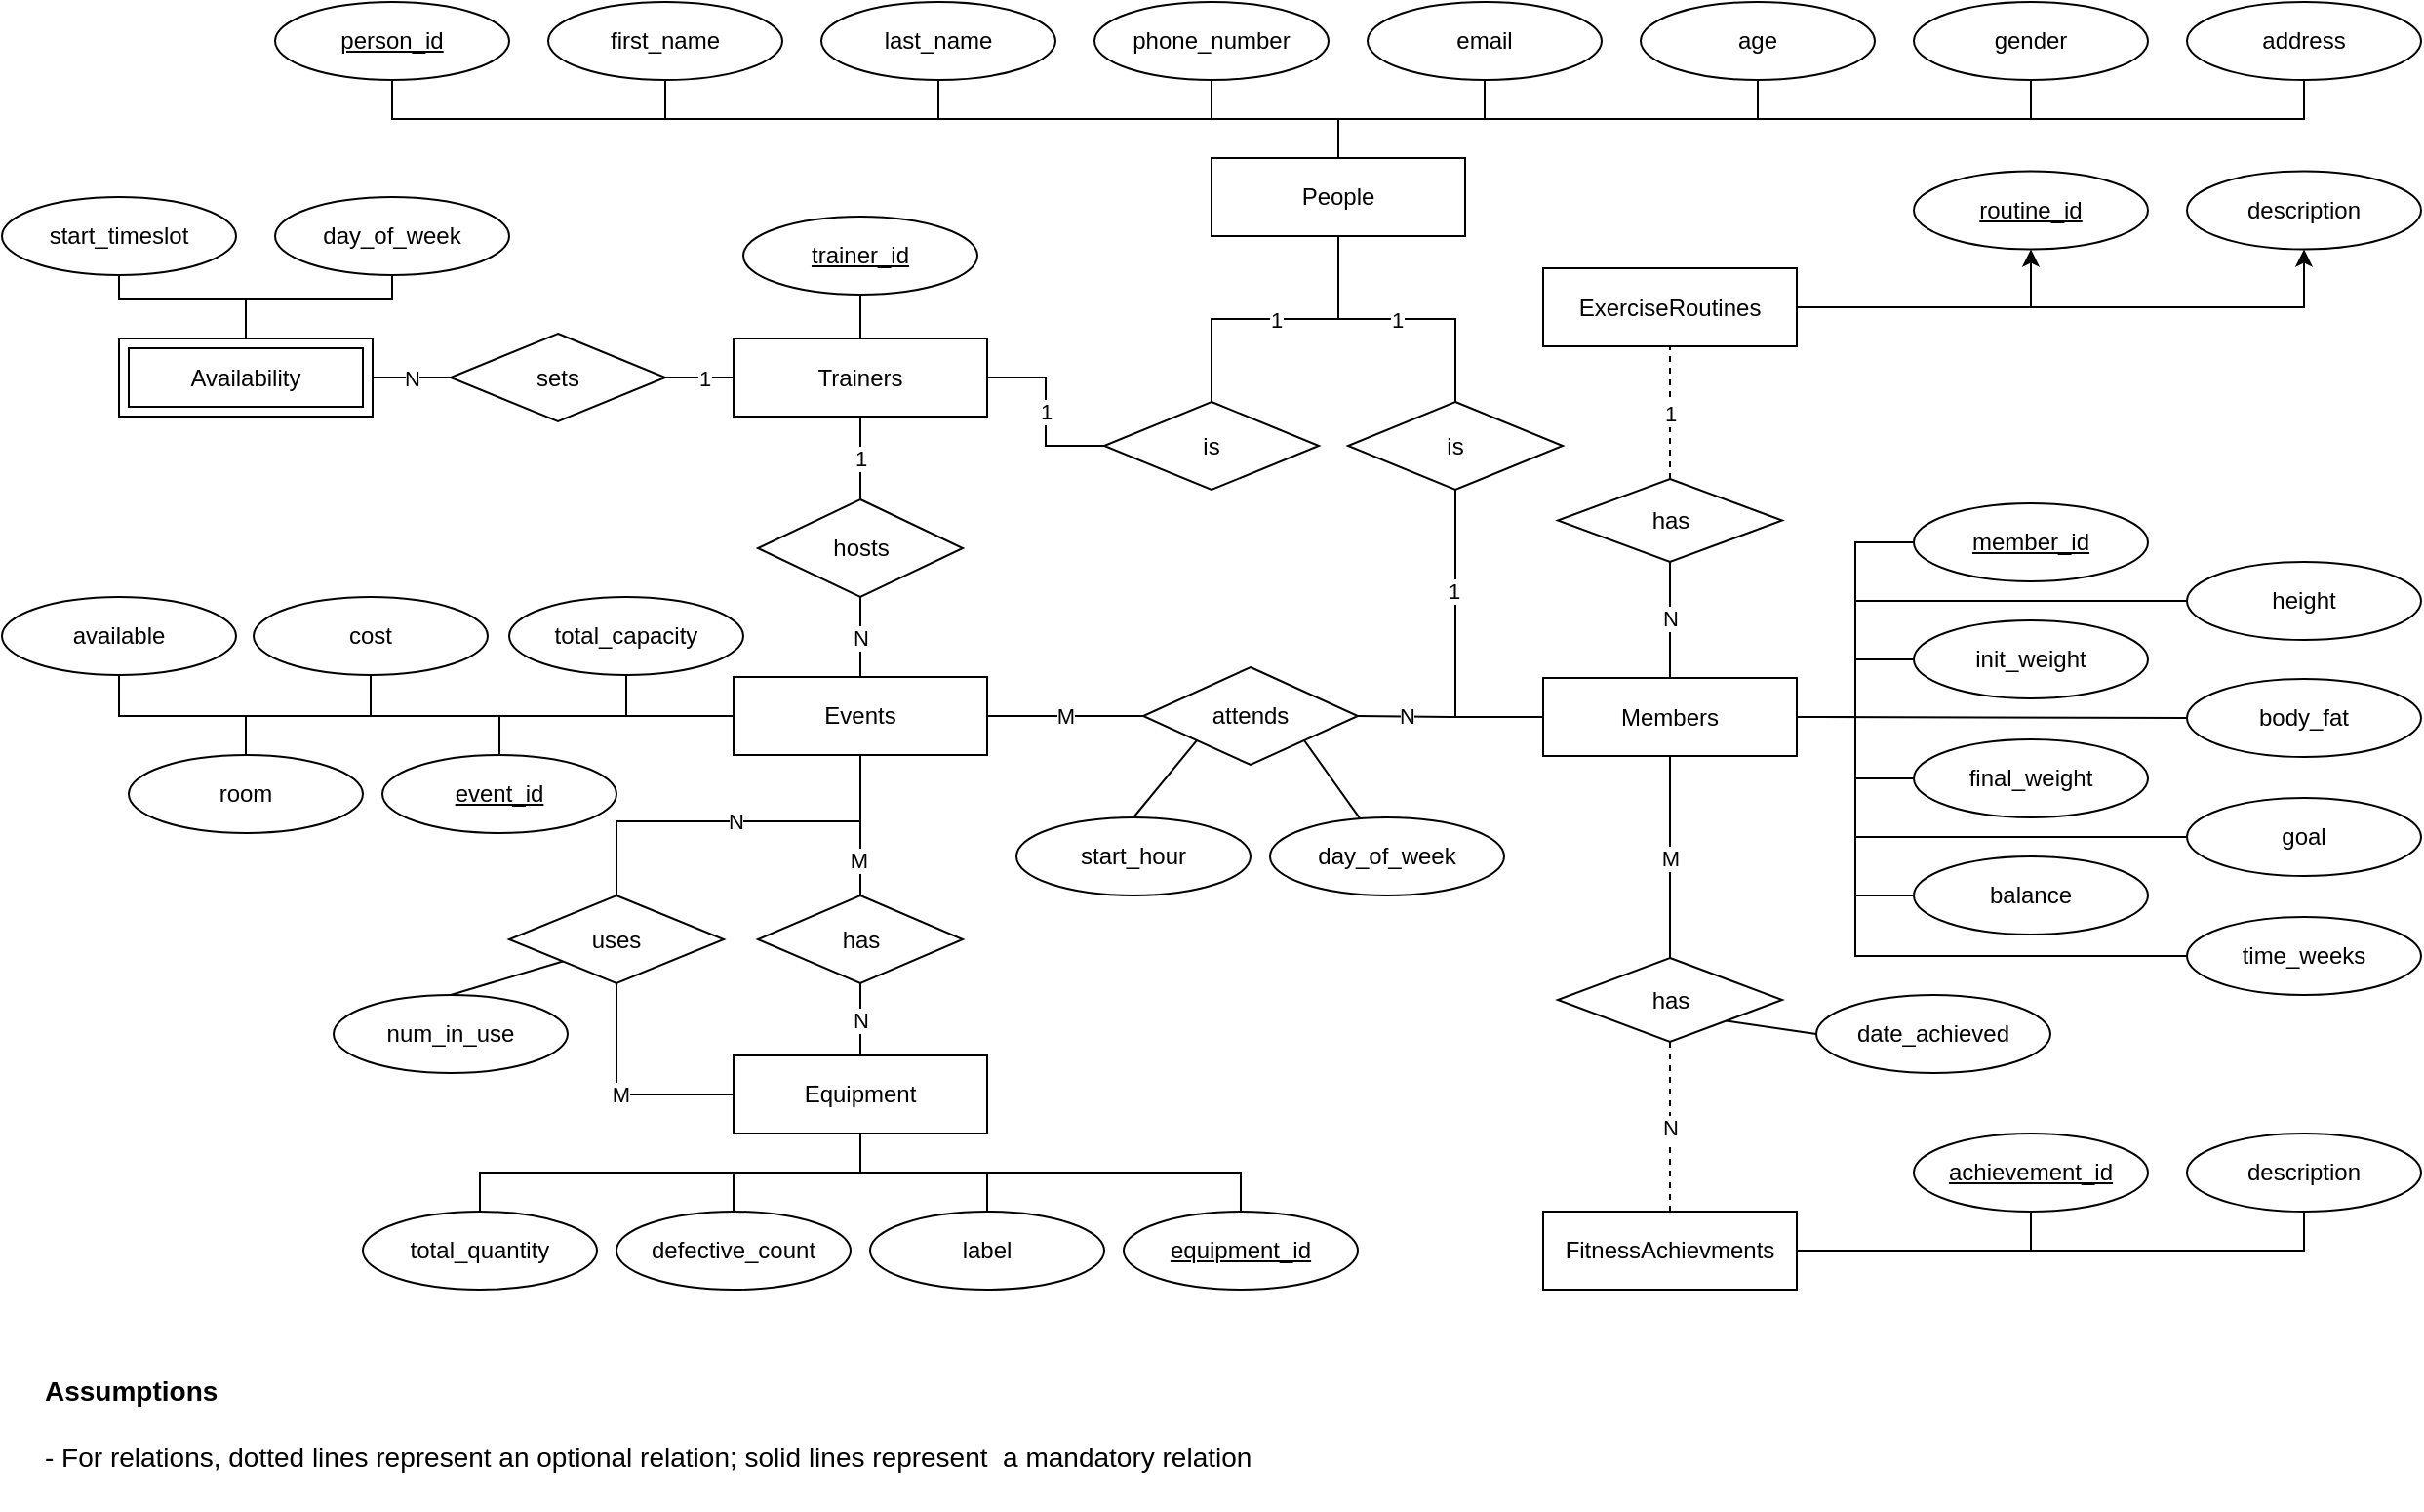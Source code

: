 <mxfile version="24.0.6" type="device">
  <diagram name="Page-1" id="cLIMuBX-lO69OExPFwcd">
    <mxGraphModel dx="1275" dy="671" grid="1" gridSize="10" guides="1" tooltips="1" connect="1" arrows="1" fold="1" page="1" pageScale="1" pageWidth="850" pageHeight="1100" math="0" shadow="0">
      <root>
        <mxCell id="0" />
        <mxCell id="1" parent="0" />
        <mxCell id="OtnDP2cq1KqatE_Lq1au-123" style="edgeStyle=orthogonalEdgeStyle;rounded=0;orthogonalLoop=1;jettySize=auto;html=1;exitX=0.5;exitY=0;exitDx=0;exitDy=0;entryX=0.5;entryY=1;entryDx=0;entryDy=0;endArrow=none;endFill=0;" edge="1" parent="1" source="OtnDP2cq1KqatE_Lq1au-1" target="OtnDP2cq1KqatE_Lq1au-12">
          <mxGeometry relative="1" as="geometry" />
        </mxCell>
        <mxCell id="OtnDP2cq1KqatE_Lq1au-124" style="edgeStyle=orthogonalEdgeStyle;rounded=0;orthogonalLoop=1;jettySize=auto;html=1;exitX=0.5;exitY=0;exitDx=0;exitDy=0;entryX=0.5;entryY=1;entryDx=0;entryDy=0;endArrow=none;endFill=0;" edge="1" parent="1" source="OtnDP2cq1KqatE_Lq1au-1" target="OtnDP2cq1KqatE_Lq1au-18">
          <mxGeometry relative="1" as="geometry" />
        </mxCell>
        <mxCell id="OtnDP2cq1KqatE_Lq1au-125" style="edgeStyle=orthogonalEdgeStyle;rounded=0;orthogonalLoop=1;jettySize=auto;html=1;exitX=0.5;exitY=0;exitDx=0;exitDy=0;entryX=0.5;entryY=1;entryDx=0;entryDy=0;endArrow=none;endFill=0;" edge="1" parent="1" source="OtnDP2cq1KqatE_Lq1au-1" target="OtnDP2cq1KqatE_Lq1au-19">
          <mxGeometry relative="1" as="geometry" />
        </mxCell>
        <mxCell id="OtnDP2cq1KqatE_Lq1au-126" style="edgeStyle=orthogonalEdgeStyle;rounded=0;orthogonalLoop=1;jettySize=auto;html=1;exitX=0.5;exitY=0;exitDx=0;exitDy=0;entryX=0.5;entryY=1;entryDx=0;entryDy=0;endArrow=none;endFill=0;" edge="1" parent="1" source="OtnDP2cq1KqatE_Lq1au-1" target="OtnDP2cq1KqatE_Lq1au-20">
          <mxGeometry relative="1" as="geometry" />
        </mxCell>
        <mxCell id="OtnDP2cq1KqatE_Lq1au-128" style="edgeStyle=orthogonalEdgeStyle;rounded=0;orthogonalLoop=1;jettySize=auto;html=1;exitX=0.5;exitY=0;exitDx=0;exitDy=0;entryX=0.5;entryY=1;entryDx=0;entryDy=0;endArrow=none;endFill=0;" edge="1" parent="1" source="OtnDP2cq1KqatE_Lq1au-1" target="OtnDP2cq1KqatE_Lq1au-27">
          <mxGeometry relative="1" as="geometry" />
        </mxCell>
        <mxCell id="OtnDP2cq1KqatE_Lq1au-129" style="edgeStyle=orthogonalEdgeStyle;rounded=0;orthogonalLoop=1;jettySize=auto;html=1;exitX=0.5;exitY=0;exitDx=0;exitDy=0;entryX=0.5;entryY=1;entryDx=0;entryDy=0;endArrow=none;endFill=0;" edge="1" parent="1" source="OtnDP2cq1KqatE_Lq1au-1" target="OtnDP2cq1KqatE_Lq1au-26">
          <mxGeometry relative="1" as="geometry" />
        </mxCell>
        <mxCell id="OtnDP2cq1KqatE_Lq1au-130" style="edgeStyle=orthogonalEdgeStyle;rounded=0;orthogonalLoop=1;jettySize=auto;html=1;exitX=0.5;exitY=0;exitDx=0;exitDy=0;entryX=0.5;entryY=1;entryDx=0;entryDy=0;endArrow=none;endFill=0;" edge="1" parent="1" source="OtnDP2cq1KqatE_Lq1au-1" target="OtnDP2cq1KqatE_Lq1au-25">
          <mxGeometry relative="1" as="geometry" />
        </mxCell>
        <mxCell id="OtnDP2cq1KqatE_Lq1au-131" style="edgeStyle=orthogonalEdgeStyle;rounded=0;orthogonalLoop=1;jettySize=auto;html=1;exitX=0.5;exitY=0;exitDx=0;exitDy=0;entryX=0.5;entryY=1;entryDx=0;entryDy=0;endArrow=none;endFill=0;" edge="1" parent="1" source="OtnDP2cq1KqatE_Lq1au-1" target="OtnDP2cq1KqatE_Lq1au-24">
          <mxGeometry relative="1" as="geometry" />
        </mxCell>
        <mxCell id="OtnDP2cq1KqatE_Lq1au-191" value="1" style="edgeStyle=orthogonalEdgeStyle;rounded=0;orthogonalLoop=1;jettySize=auto;html=1;exitX=0.5;exitY=1;exitDx=0;exitDy=0;entryX=0.5;entryY=0;entryDx=0;entryDy=0;endArrow=none;endFill=0;" edge="1" parent="1" source="OtnDP2cq1KqatE_Lq1au-1" target="OtnDP2cq1KqatE_Lq1au-157">
          <mxGeometry relative="1" as="geometry" />
        </mxCell>
        <mxCell id="OtnDP2cq1KqatE_Lq1au-192" value="1" style="edgeStyle=orthogonalEdgeStyle;rounded=0;orthogonalLoop=1;jettySize=auto;html=1;exitX=0.5;exitY=1;exitDx=0;exitDy=0;entryX=0.5;entryY=0;entryDx=0;entryDy=0;endArrow=none;endFill=0;" edge="1" parent="1" source="OtnDP2cq1KqatE_Lq1au-1" target="OtnDP2cq1KqatE_Lq1au-183">
          <mxGeometry relative="1" as="geometry" />
        </mxCell>
        <mxCell id="OtnDP2cq1KqatE_Lq1au-1" value="People" style="rounded=0;whiteSpace=wrap;html=1;" vertex="1" parent="1">
          <mxGeometry x="680" y="110" width="130" height="40" as="geometry" />
        </mxCell>
        <mxCell id="OtnDP2cq1KqatE_Lq1au-111" style="edgeStyle=orthogonalEdgeStyle;rounded=0;orthogonalLoop=1;jettySize=auto;html=1;exitX=1;exitY=0.5;exitDx=0;exitDy=0;entryX=0.5;entryY=1;entryDx=0;entryDy=0;" edge="1" parent="1" source="OtnDP2cq1KqatE_Lq1au-2" target="OtnDP2cq1KqatE_Lq1au-21">
          <mxGeometry relative="1" as="geometry" />
        </mxCell>
        <mxCell id="OtnDP2cq1KqatE_Lq1au-122" style="edgeStyle=orthogonalEdgeStyle;rounded=0;orthogonalLoop=1;jettySize=auto;html=1;exitX=1;exitY=0.5;exitDx=0;exitDy=0;entryX=0.5;entryY=1;entryDx=0;entryDy=0;" edge="1" parent="1" source="OtnDP2cq1KqatE_Lq1au-2" target="OtnDP2cq1KqatE_Lq1au-23">
          <mxGeometry relative="1" as="geometry" />
        </mxCell>
        <mxCell id="OtnDP2cq1KqatE_Lq1au-2" value="ExerciseRoutines" style="rounded=0;whiteSpace=wrap;html=1;" vertex="1" parent="1">
          <mxGeometry x="850" y="166.5" width="130" height="40" as="geometry" />
        </mxCell>
        <mxCell id="OtnDP2cq1KqatE_Lq1au-112" style="edgeStyle=orthogonalEdgeStyle;rounded=0;orthogonalLoop=1;jettySize=auto;html=1;exitX=1;exitY=0.5;exitDx=0;exitDy=0;entryX=0;entryY=0.5;entryDx=0;entryDy=0;endArrow=none;endFill=0;" edge="1" parent="1" source="OtnDP2cq1KqatE_Lq1au-3" target="OtnDP2cq1KqatE_Lq1au-74">
          <mxGeometry relative="1" as="geometry" />
        </mxCell>
        <mxCell id="OtnDP2cq1KqatE_Lq1au-114" style="edgeStyle=orthogonalEdgeStyle;rounded=0;orthogonalLoop=1;jettySize=auto;html=1;exitX=1;exitY=0.5;exitDx=0;exitDy=0;entryX=0;entryY=0.5;entryDx=0;entryDy=0;endArrow=none;endFill=0;" edge="1" parent="1" source="OtnDP2cq1KqatE_Lq1au-3" target="OtnDP2cq1KqatE_Lq1au-73">
          <mxGeometry relative="1" as="geometry" />
        </mxCell>
        <mxCell id="OtnDP2cq1KqatE_Lq1au-115" style="edgeStyle=orthogonalEdgeStyle;rounded=0;orthogonalLoop=1;jettySize=auto;html=1;exitX=1;exitY=0.5;exitDx=0;exitDy=0;entryX=0;entryY=0.5;entryDx=0;entryDy=0;endArrow=none;endFill=0;" edge="1" parent="1" source="OtnDP2cq1KqatE_Lq1au-3" target="OtnDP2cq1KqatE_Lq1au-69">
          <mxGeometry relative="1" as="geometry">
            <Array as="points">
              <mxPoint x="1010" y="397" />
              <mxPoint x="1010" y="337" />
            </Array>
          </mxGeometry>
        </mxCell>
        <mxCell id="OtnDP2cq1KqatE_Lq1au-116" style="edgeStyle=orthogonalEdgeStyle;rounded=0;orthogonalLoop=1;jettySize=auto;html=1;exitX=1;exitY=0.5;exitDx=0;exitDy=0;entryX=0;entryY=0.5;entryDx=0;entryDy=0;endArrow=none;endFill=0;" edge="1" parent="1" source="OtnDP2cq1KqatE_Lq1au-3" target="OtnDP2cq1KqatE_Lq1au-72">
          <mxGeometry relative="1" as="geometry" />
        </mxCell>
        <mxCell id="OtnDP2cq1KqatE_Lq1au-117" style="edgeStyle=orthogonalEdgeStyle;rounded=0;orthogonalLoop=1;jettySize=auto;html=1;exitX=1;exitY=0.5;exitDx=0;exitDy=0;entryX=0;entryY=0.5;entryDx=0;entryDy=0;endArrow=none;endFill=0;" edge="1" parent="1" source="OtnDP2cq1KqatE_Lq1au-3" target="OtnDP2cq1KqatE_Lq1au-68">
          <mxGeometry relative="1" as="geometry">
            <Array as="points">
              <mxPoint x="990" y="397" />
              <mxPoint x="990" y="397" />
            </Array>
          </mxGeometry>
        </mxCell>
        <mxCell id="OtnDP2cq1KqatE_Lq1au-118" style="edgeStyle=orthogonalEdgeStyle;rounded=0;orthogonalLoop=1;jettySize=auto;html=1;exitX=1;exitY=0.5;exitDx=0;exitDy=0;entryX=0;entryY=0.5;entryDx=0;entryDy=0;endArrow=none;endFill=0;" edge="1" parent="1" source="OtnDP2cq1KqatE_Lq1au-3" target="OtnDP2cq1KqatE_Lq1au-71">
          <mxGeometry relative="1" as="geometry" />
        </mxCell>
        <mxCell id="OtnDP2cq1KqatE_Lq1au-119" style="edgeStyle=orthogonalEdgeStyle;rounded=0;orthogonalLoop=1;jettySize=auto;html=1;exitX=1;exitY=0.5;exitDx=0;exitDy=0;entryX=0;entryY=0.5;entryDx=0;entryDy=0;endArrow=none;endFill=0;" edge="1" parent="1" source="OtnDP2cq1KqatE_Lq1au-3" target="OtnDP2cq1KqatE_Lq1au-51">
          <mxGeometry relative="1" as="geometry">
            <Array as="points">
              <mxPoint x="1010" y="397" />
              <mxPoint x="1010" y="458" />
            </Array>
          </mxGeometry>
        </mxCell>
        <mxCell id="OtnDP2cq1KqatE_Lq1au-120" style="edgeStyle=orthogonalEdgeStyle;rounded=0;orthogonalLoop=1;jettySize=auto;html=1;exitX=1;exitY=0.5;exitDx=0;exitDy=0;entryX=0;entryY=0.5;entryDx=0;entryDy=0;endArrow=none;endFill=0;" edge="1" parent="1" source="OtnDP2cq1KqatE_Lq1au-3" target="OtnDP2cq1KqatE_Lq1au-52">
          <mxGeometry relative="1" as="geometry">
            <Array as="points">
              <mxPoint x="1010" y="397" />
              <mxPoint x="1010" y="519" />
            </Array>
          </mxGeometry>
        </mxCell>
        <mxCell id="OtnDP2cq1KqatE_Lq1au-194" value="N" style="edgeStyle=orthogonalEdgeStyle;rounded=0;orthogonalLoop=1;jettySize=auto;html=1;exitX=0.5;exitY=0;exitDx=0;exitDy=0;entryX=0.5;entryY=1;entryDx=0;entryDy=0;endArrow=none;endFill=0;" edge="1" parent="1" source="OtnDP2cq1KqatE_Lq1au-3" target="OtnDP2cq1KqatE_Lq1au-96">
          <mxGeometry x="0.02" relative="1" as="geometry">
            <mxPoint as="offset" />
          </mxGeometry>
        </mxCell>
        <mxCell id="OtnDP2cq1KqatE_Lq1au-196" value="M" style="edgeStyle=orthogonalEdgeStyle;rounded=0;orthogonalLoop=1;jettySize=auto;html=1;exitX=0.5;exitY=1;exitDx=0;exitDy=0;entryX=0.5;entryY=0;entryDx=0;entryDy=0;endArrow=none;endFill=0;" edge="1" parent="1" source="OtnDP2cq1KqatE_Lq1au-3" target="OtnDP2cq1KqatE_Lq1au-137">
          <mxGeometry relative="1" as="geometry" />
        </mxCell>
        <mxCell id="OtnDP2cq1KqatE_Lq1au-283" style="edgeStyle=orthogonalEdgeStyle;rounded=0;orthogonalLoop=1;jettySize=auto;html=1;exitX=0;exitY=0.5;exitDx=0;exitDy=0;entryX=1;entryY=0.5;entryDx=0;entryDy=0;endArrow=none;endFill=0;" edge="1" parent="1" source="OtnDP2cq1KqatE_Lq1au-3" target="OtnDP2cq1KqatE_Lq1au-228">
          <mxGeometry relative="1" as="geometry" />
        </mxCell>
        <mxCell id="OtnDP2cq1KqatE_Lq1au-301" value="N" style="edgeLabel;html=1;align=center;verticalAlign=middle;resizable=0;points=[];fontFamily=Helvetica;fontSize=11;fontColor=default;labelBackgroundColor=default;" vertex="1" connectable="0" parent="OtnDP2cq1KqatE_Lq1au-283">
          <mxGeometry x="0.49" relative="1" as="geometry">
            <mxPoint as="offset" />
          </mxGeometry>
        </mxCell>
        <mxCell id="OtnDP2cq1KqatE_Lq1au-3" value="Members" style="rounded=0;whiteSpace=wrap;html=1;" vertex="1" parent="1">
          <mxGeometry x="850" y="376.5" width="130" height="40" as="geometry" />
        </mxCell>
        <mxCell id="OtnDP2cq1KqatE_Lq1au-140" style="edgeStyle=orthogonalEdgeStyle;rounded=0;orthogonalLoop=1;jettySize=auto;html=1;exitX=1;exitY=0.5;exitDx=0;exitDy=0;entryX=0.5;entryY=1;entryDx=0;entryDy=0;endArrow=none;endFill=0;" edge="1" parent="1" source="OtnDP2cq1KqatE_Lq1au-4" target="OtnDP2cq1KqatE_Lq1au-67">
          <mxGeometry relative="1" as="geometry" />
        </mxCell>
        <mxCell id="OtnDP2cq1KqatE_Lq1au-141" style="edgeStyle=orthogonalEdgeStyle;rounded=0;orthogonalLoop=1;jettySize=auto;html=1;exitX=1;exitY=0.5;exitDx=0;exitDy=0;entryX=0.5;entryY=1;entryDx=0;entryDy=0;endArrow=none;endFill=0;" edge="1" parent="1" source="OtnDP2cq1KqatE_Lq1au-4" target="OtnDP2cq1KqatE_Lq1au-136">
          <mxGeometry relative="1" as="geometry" />
        </mxCell>
        <mxCell id="OtnDP2cq1KqatE_Lq1au-4" value="FitnessAchievments" style="rounded=0;whiteSpace=wrap;html=1;" vertex="1" parent="1">
          <mxGeometry x="850" y="650" width="130" height="40" as="geometry" />
        </mxCell>
        <mxCell id="OtnDP2cq1KqatE_Lq1au-149" style="edgeStyle=orthogonalEdgeStyle;rounded=0;orthogonalLoop=1;jettySize=auto;html=1;exitX=0.5;exitY=0;exitDx=0;exitDy=0;entryX=0.5;entryY=1;entryDx=0;entryDy=0;endArrow=none;endFill=0;" edge="1" parent="1" source="OtnDP2cq1KqatE_Lq1au-5" target="OtnDP2cq1KqatE_Lq1au-134">
          <mxGeometry relative="1" as="geometry" />
        </mxCell>
        <mxCell id="OtnDP2cq1KqatE_Lq1au-206" value="1" style="edgeStyle=orthogonalEdgeStyle;rounded=0;orthogonalLoop=1;jettySize=auto;html=1;exitX=0;exitY=0.5;exitDx=0;exitDy=0;entryX=1;entryY=0.5;entryDx=0;entryDy=0;endArrow=none;endFill=0;" edge="1" parent="1" source="OtnDP2cq1KqatE_Lq1au-5" target="OtnDP2cq1KqatE_Lq1au-156">
          <mxGeometry x="-0.143" relative="1" as="geometry">
            <mxPoint as="offset" />
          </mxGeometry>
        </mxCell>
        <mxCell id="OtnDP2cq1KqatE_Lq1au-248" value="1" style="edgeStyle=orthogonalEdgeStyle;rounded=0;orthogonalLoop=1;jettySize=auto;html=1;exitX=0.5;exitY=1;exitDx=0;exitDy=0;entryX=0.5;entryY=0;entryDx=0;entryDy=0;endArrow=none;endFill=0;" edge="1" parent="1" source="OtnDP2cq1KqatE_Lq1au-5" target="OtnDP2cq1KqatE_Lq1au-154">
          <mxGeometry relative="1" as="geometry" />
        </mxCell>
        <mxCell id="OtnDP2cq1KqatE_Lq1au-5" value="Trainers" style="rounded=0;whiteSpace=wrap;html=1;" vertex="1" parent="1">
          <mxGeometry x="435" y="202.5" width="130" height="40" as="geometry" />
        </mxCell>
        <mxCell id="OtnDP2cq1KqatE_Lq1au-223" style="edgeStyle=orthogonalEdgeStyle;rounded=0;orthogonalLoop=1;jettySize=auto;html=1;exitX=0.5;exitY=1;exitDx=0;exitDy=0;entryX=0.5;entryY=0;entryDx=0;entryDy=0;endArrow=none;endFill=0;" edge="1" parent="1" source="OtnDP2cq1KqatE_Lq1au-8" target="OtnDP2cq1KqatE_Lq1au-175">
          <mxGeometry relative="1" as="geometry">
            <Array as="points">
              <mxPoint x="500" y="510" />
              <mxPoint x="500" y="510" />
            </Array>
          </mxGeometry>
        </mxCell>
        <mxCell id="OtnDP2cq1KqatE_Lq1au-304" value="M" style="edgeLabel;html=1;align=center;verticalAlign=middle;resizable=0;points=[];fontFamily=Helvetica;fontSize=11;fontColor=default;labelBackgroundColor=default;" vertex="1" connectable="0" parent="OtnDP2cq1KqatE_Lq1au-223">
          <mxGeometry x="-0.075" y="-1" relative="1" as="geometry">
            <mxPoint as="offset" />
          </mxGeometry>
        </mxCell>
        <mxCell id="OtnDP2cq1KqatE_Lq1au-243" value="N" style="edgeStyle=orthogonalEdgeStyle;rounded=0;orthogonalLoop=1;jettySize=auto;html=1;exitX=0.5;exitY=1;exitDx=0;exitDy=0;entryX=0.5;entryY=0;entryDx=0;entryDy=0;endArrow=none;endFill=0;" edge="1" parent="1" source="OtnDP2cq1KqatE_Lq1au-8" target="OtnDP2cq1KqatE_Lq1au-174">
          <mxGeometry relative="1" as="geometry">
            <Array as="points">
              <mxPoint x="500" y="450" />
              <mxPoint x="375" y="450" />
            </Array>
          </mxGeometry>
        </mxCell>
        <mxCell id="OtnDP2cq1KqatE_Lq1au-263" style="edgeStyle=orthogonalEdgeStyle;rounded=0;orthogonalLoop=1;jettySize=auto;html=1;exitX=0;exitY=0.5;exitDx=0;exitDy=0;entryX=0.5;entryY=1;entryDx=0;entryDy=0;endArrow=none;endFill=0;" edge="1" parent="1" source="OtnDP2cq1KqatE_Lq1au-8" target="OtnDP2cq1KqatE_Lq1au-166">
          <mxGeometry relative="1" as="geometry" />
        </mxCell>
        <mxCell id="OtnDP2cq1KqatE_Lq1au-264" style="edgeStyle=orthogonalEdgeStyle;rounded=0;orthogonalLoop=1;jettySize=auto;html=1;exitX=0;exitY=0.5;exitDx=0;exitDy=0;entryX=0.5;entryY=1;entryDx=0;entryDy=0;endArrow=none;endFill=0;" edge="1" parent="1" source="OtnDP2cq1KqatE_Lq1au-8" target="OtnDP2cq1KqatE_Lq1au-163">
          <mxGeometry relative="1" as="geometry" />
        </mxCell>
        <mxCell id="OtnDP2cq1KqatE_Lq1au-267" style="edgeStyle=orthogonalEdgeStyle;rounded=0;orthogonalLoop=1;jettySize=auto;html=1;entryX=0.5;entryY=1;entryDx=0;entryDy=0;endArrow=none;endFill=0;" edge="1" parent="1" source="OtnDP2cq1KqatE_Lq1au-8" target="OtnDP2cq1KqatE_Lq1au-162">
          <mxGeometry relative="1" as="geometry" />
        </mxCell>
        <mxCell id="OtnDP2cq1KqatE_Lq1au-268" style="edgeStyle=orthogonalEdgeStyle;rounded=0;orthogonalLoop=1;jettySize=auto;html=1;exitX=0;exitY=0.5;exitDx=0;exitDy=0;entryX=0.5;entryY=0;entryDx=0;entryDy=0;endArrow=none;endFill=0;" edge="1" parent="1" source="OtnDP2cq1KqatE_Lq1au-8" target="OtnDP2cq1KqatE_Lq1au-165">
          <mxGeometry relative="1" as="geometry" />
        </mxCell>
        <mxCell id="OtnDP2cq1KqatE_Lq1au-269" style="edgeStyle=orthogonalEdgeStyle;rounded=0;orthogonalLoop=1;jettySize=auto;html=1;exitX=0;exitY=0.5;exitDx=0;exitDy=0;entryX=0.5;entryY=0;entryDx=0;entryDy=0;endArrow=none;endFill=0;" edge="1" parent="1" source="OtnDP2cq1KqatE_Lq1au-8" target="OtnDP2cq1KqatE_Lq1au-164">
          <mxGeometry relative="1" as="geometry" />
        </mxCell>
        <mxCell id="OtnDP2cq1KqatE_Lq1au-8" value="Events" style="rounded=0;whiteSpace=wrap;html=1;" vertex="1" parent="1">
          <mxGeometry x="435" y="376" width="130" height="40" as="geometry" />
        </mxCell>
        <mxCell id="OtnDP2cq1KqatE_Lq1au-215" style="edgeStyle=orthogonalEdgeStyle;rounded=0;orthogonalLoop=1;jettySize=auto;html=1;exitX=0.5;exitY=1;exitDx=0;exitDy=0;entryX=0.5;entryY=0;entryDx=0;entryDy=0;endArrow=none;endFill=0;" edge="1" parent="1" source="OtnDP2cq1KqatE_Lq1au-10" target="OtnDP2cq1KqatE_Lq1au-170">
          <mxGeometry relative="1" as="geometry" />
        </mxCell>
        <mxCell id="OtnDP2cq1KqatE_Lq1au-216" style="edgeStyle=orthogonalEdgeStyle;rounded=0;orthogonalLoop=1;jettySize=auto;html=1;exitX=0.5;exitY=1;exitDx=0;exitDy=0;entryX=0.5;entryY=0;entryDx=0;entryDy=0;endArrow=none;endFill=0;" edge="1" parent="1" source="OtnDP2cq1KqatE_Lq1au-10" target="OtnDP2cq1KqatE_Lq1au-169">
          <mxGeometry relative="1" as="geometry" />
        </mxCell>
        <mxCell id="OtnDP2cq1KqatE_Lq1au-217" style="edgeStyle=orthogonalEdgeStyle;rounded=0;orthogonalLoop=1;jettySize=auto;html=1;exitX=0.5;exitY=1;exitDx=0;exitDy=0;endArrow=none;endFill=0;" edge="1" parent="1" source="OtnDP2cq1KqatE_Lq1au-10" target="OtnDP2cq1KqatE_Lq1au-168">
          <mxGeometry relative="1" as="geometry" />
        </mxCell>
        <mxCell id="OtnDP2cq1KqatE_Lq1au-218" style="edgeStyle=orthogonalEdgeStyle;rounded=0;orthogonalLoop=1;jettySize=auto;html=1;exitX=0.5;exitY=1;exitDx=0;exitDy=0;entryX=0.5;entryY=0;entryDx=0;entryDy=0;endArrow=none;endFill=0;" edge="1" parent="1" source="OtnDP2cq1KqatE_Lq1au-10" target="OtnDP2cq1KqatE_Lq1au-172">
          <mxGeometry relative="1" as="geometry" />
        </mxCell>
        <mxCell id="OtnDP2cq1KqatE_Lq1au-288" value="M" style="edgeStyle=orthogonalEdgeStyle;rounded=0;orthogonalLoop=1;jettySize=auto;html=1;exitX=0;exitY=0.5;exitDx=0;exitDy=0;entryX=0.5;entryY=1;entryDx=0;entryDy=0;endArrow=none;endFill=0;" edge="1" parent="1" source="OtnDP2cq1KqatE_Lq1au-10" target="OtnDP2cq1KqatE_Lq1au-174">
          <mxGeometry relative="1" as="geometry" />
        </mxCell>
        <mxCell id="OtnDP2cq1KqatE_Lq1au-10" value="Equipment" style="rounded=0;whiteSpace=wrap;html=1;" vertex="1" parent="1">
          <mxGeometry x="435" y="570" width="130" height="40" as="geometry" />
        </mxCell>
        <mxCell id="OtnDP2cq1KqatE_Lq1au-12" value="&lt;u&gt;person_id&lt;/u&gt;" style="ellipse;whiteSpace=wrap;html=1;" vertex="1" parent="1">
          <mxGeometry x="200" y="30" width="120" height="40" as="geometry" />
        </mxCell>
        <mxCell id="OtnDP2cq1KqatE_Lq1au-18" value="first_name" style="ellipse;whiteSpace=wrap;html=1;" vertex="1" parent="1">
          <mxGeometry x="340" y="30" width="120" height="40" as="geometry" />
        </mxCell>
        <mxCell id="OtnDP2cq1KqatE_Lq1au-19" value="last_name" style="ellipse;whiteSpace=wrap;html=1;" vertex="1" parent="1">
          <mxGeometry x="480" y="30" width="120" height="40" as="geometry" />
        </mxCell>
        <mxCell id="OtnDP2cq1KqatE_Lq1au-20" value="phone_number" style="ellipse;whiteSpace=wrap;html=1;" vertex="1" parent="1">
          <mxGeometry x="620" y="30" width="120" height="40" as="geometry" />
        </mxCell>
        <mxCell id="OtnDP2cq1KqatE_Lq1au-21" value="description" style="ellipse;whiteSpace=wrap;html=1;" vertex="1" parent="1">
          <mxGeometry x="1180" y="116.75" width="120" height="40" as="geometry" />
        </mxCell>
        <mxCell id="OtnDP2cq1KqatE_Lq1au-23" value="&lt;u&gt;routine_id&lt;/u&gt;" style="ellipse;whiteSpace=wrap;html=1;" vertex="1" parent="1">
          <mxGeometry x="1040" y="116.75" width="120" height="40" as="geometry" />
        </mxCell>
        <mxCell id="OtnDP2cq1KqatE_Lq1au-24" value="address" style="ellipse;whiteSpace=wrap;html=1;" vertex="1" parent="1">
          <mxGeometry x="1180" y="30" width="120" height="40" as="geometry" />
        </mxCell>
        <mxCell id="OtnDP2cq1KqatE_Lq1au-25" value="gender" style="ellipse;whiteSpace=wrap;html=1;" vertex="1" parent="1">
          <mxGeometry x="1040" y="30" width="120" height="40" as="geometry" />
        </mxCell>
        <mxCell id="OtnDP2cq1KqatE_Lq1au-26" value="age" style="ellipse;whiteSpace=wrap;html=1;" vertex="1" parent="1">
          <mxGeometry x="900" y="30" width="120" height="40" as="geometry" />
        </mxCell>
        <mxCell id="OtnDP2cq1KqatE_Lq1au-27" value="email" style="ellipse;whiteSpace=wrap;html=1;" vertex="1" parent="1">
          <mxGeometry x="760" y="30" width="120" height="40" as="geometry" />
        </mxCell>
        <mxCell id="OtnDP2cq1KqatE_Lq1au-50" value="start_timeslot" style="ellipse;whiteSpace=wrap;html=1;" vertex="1" parent="1">
          <mxGeometry x="60" y="130" width="120" height="40" as="geometry" />
        </mxCell>
        <mxCell id="OtnDP2cq1KqatE_Lq1au-51" value="goal" style="ellipse;whiteSpace=wrap;html=1;" vertex="1" parent="1">
          <mxGeometry x="1180" y="438" width="120" height="40" as="geometry" />
        </mxCell>
        <mxCell id="OtnDP2cq1KqatE_Lq1au-52" value="time_weeks" style="ellipse;whiteSpace=wrap;html=1;" vertex="1" parent="1">
          <mxGeometry x="1180" y="499" width="120" height="40" as="geometry" />
        </mxCell>
        <mxCell id="OtnDP2cq1KqatE_Lq1au-67" value="&lt;u&gt;achievement_id&lt;/u&gt;" style="ellipse;whiteSpace=wrap;html=1;" vertex="1" parent="1">
          <mxGeometry x="1040" y="610" width="120" height="40" as="geometry" />
        </mxCell>
        <mxCell id="OtnDP2cq1KqatE_Lq1au-68" value="body_fat" style="ellipse;whiteSpace=wrap;html=1;" vertex="1" parent="1">
          <mxGeometry x="1180" y="377" width="120" height="40" as="geometry" />
        </mxCell>
        <mxCell id="OtnDP2cq1KqatE_Lq1au-69" value="height" style="ellipse;whiteSpace=wrap;html=1;" vertex="1" parent="1">
          <mxGeometry x="1180" y="317" width="120" height="40" as="geometry" />
        </mxCell>
        <mxCell id="OtnDP2cq1KqatE_Lq1au-71" value="balance" style="ellipse;whiteSpace=wrap;html=1;" vertex="1" parent="1">
          <mxGeometry x="1040" y="468" width="120" height="40" as="geometry" />
        </mxCell>
        <mxCell id="OtnDP2cq1KqatE_Lq1au-72" value="final_weight" style="ellipse;whiteSpace=wrap;html=1;" vertex="1" parent="1">
          <mxGeometry x="1040" y="408" width="120" height="40" as="geometry" />
        </mxCell>
        <mxCell id="OtnDP2cq1KqatE_Lq1au-73" value="init_weight" style="ellipse;whiteSpace=wrap;html=1;" vertex="1" parent="1">
          <mxGeometry x="1040" y="347" width="120" height="40" as="geometry" />
        </mxCell>
        <mxCell id="OtnDP2cq1KqatE_Lq1au-74" value="&lt;u&gt;member_id&lt;/u&gt;" style="ellipse;whiteSpace=wrap;html=1;" vertex="1" parent="1">
          <mxGeometry x="1040" y="287" width="120" height="40" as="geometry" />
        </mxCell>
        <mxCell id="OtnDP2cq1KqatE_Lq1au-195" value="1" style="edgeStyle=orthogonalEdgeStyle;rounded=0;orthogonalLoop=1;jettySize=auto;html=1;exitX=0.5;exitY=0;exitDx=0;exitDy=0;entryX=0.5;entryY=1;entryDx=0;entryDy=0;endArrow=none;endFill=0;dashed=1;" edge="1" parent="1" source="OtnDP2cq1KqatE_Lq1au-96" target="OtnDP2cq1KqatE_Lq1au-2">
          <mxGeometry relative="1" as="geometry">
            <mxPoint as="offset" />
          </mxGeometry>
        </mxCell>
        <mxCell id="OtnDP2cq1KqatE_Lq1au-96" value="has" style="rhombus;whiteSpace=wrap;html=1;" vertex="1" parent="1">
          <mxGeometry x="857.5" y="274.5" width="115" height="42.5" as="geometry" />
        </mxCell>
        <mxCell id="OtnDP2cq1KqatE_Lq1au-132" value="date_achieved" style="ellipse;whiteSpace=wrap;html=1;" vertex="1" parent="1">
          <mxGeometry x="990" y="539" width="120" height="40" as="geometry" />
        </mxCell>
        <mxCell id="OtnDP2cq1KqatE_Lq1au-133" value="day_of_week" style="ellipse;whiteSpace=wrap;html=1;" vertex="1" parent="1">
          <mxGeometry x="200" y="130" width="120" height="40" as="geometry" />
        </mxCell>
        <mxCell id="OtnDP2cq1KqatE_Lq1au-134" value="&lt;u&gt;trainer_id&lt;/u&gt;" style="ellipse;whiteSpace=wrap;html=1;" vertex="1" parent="1">
          <mxGeometry x="440" y="140" width="120" height="40" as="geometry" />
        </mxCell>
        <mxCell id="OtnDP2cq1KqatE_Lq1au-136" value="description" style="ellipse;whiteSpace=wrap;html=1;" vertex="1" parent="1">
          <mxGeometry x="1180" y="610" width="120" height="40" as="geometry" />
        </mxCell>
        <mxCell id="OtnDP2cq1KqatE_Lq1au-281" value="N" style="edgeStyle=orthogonalEdgeStyle;rounded=0;orthogonalLoop=1;jettySize=auto;html=1;exitX=0.5;exitY=1;exitDx=0;exitDy=0;entryX=0.5;entryY=0;entryDx=0;entryDy=0;endArrow=none;endFill=0;dashed=1;" edge="1" parent="1" source="OtnDP2cq1KqatE_Lq1au-137" target="OtnDP2cq1KqatE_Lq1au-4">
          <mxGeometry relative="1" as="geometry" />
        </mxCell>
        <mxCell id="OtnDP2cq1KqatE_Lq1au-292" style="rounded=0;orthogonalLoop=1;jettySize=auto;html=1;exitX=1;exitY=1;exitDx=0;exitDy=0;entryX=0;entryY=0.5;entryDx=0;entryDy=0;endArrow=none;endFill=0;" edge="1" parent="1" source="OtnDP2cq1KqatE_Lq1au-137" target="OtnDP2cq1KqatE_Lq1au-132">
          <mxGeometry relative="1" as="geometry" />
        </mxCell>
        <mxCell id="OtnDP2cq1KqatE_Lq1au-137" value="has" style="rhombus;whiteSpace=wrap;html=1;" vertex="1" parent="1">
          <mxGeometry x="857.5" y="520" width="115" height="43" as="geometry" />
        </mxCell>
        <mxCell id="OtnDP2cq1KqatE_Lq1au-221" value="N" style="edgeStyle=orthogonalEdgeStyle;rounded=0;orthogonalLoop=1;jettySize=auto;html=1;exitX=0.5;exitY=1;exitDx=0;exitDy=0;entryX=0.5;entryY=0;entryDx=0;entryDy=0;endArrow=none;endFill=0;" edge="1" parent="1" source="OtnDP2cq1KqatE_Lq1au-154" target="OtnDP2cq1KqatE_Lq1au-8">
          <mxGeometry relative="1" as="geometry" />
        </mxCell>
        <mxCell id="OtnDP2cq1KqatE_Lq1au-154" value="hosts" style="rhombus;whiteSpace=wrap;html=1;" vertex="1" parent="1">
          <mxGeometry x="447.5" y="285" width="105" height="50" as="geometry" />
        </mxCell>
        <mxCell id="OtnDP2cq1KqatE_Lq1au-298" value="N" style="edgeStyle=orthogonalEdgeStyle;rounded=0;orthogonalLoop=1;jettySize=auto;html=1;exitX=0;exitY=0.5;exitDx=0;exitDy=0;entryX=1;entryY=0.5;entryDx=0;entryDy=0;strokeColor=default;align=center;verticalAlign=middle;fontFamily=Helvetica;fontSize=11;fontColor=default;labelBackgroundColor=default;endArrow=none;endFill=0;" edge="1" parent="1" source="OtnDP2cq1KqatE_Lq1au-156" target="OtnDP2cq1KqatE_Lq1au-297">
          <mxGeometry relative="1" as="geometry" />
        </mxCell>
        <mxCell id="OtnDP2cq1KqatE_Lq1au-156" value="sets" style="rhombus;whiteSpace=wrap;html=1;" vertex="1" parent="1">
          <mxGeometry x="290" y="200" width="110" height="45" as="geometry" />
        </mxCell>
        <mxCell id="OtnDP2cq1KqatE_Lq1au-233" style="edgeStyle=orthogonalEdgeStyle;rounded=0;orthogonalLoop=1;jettySize=auto;html=1;exitX=0.5;exitY=1;exitDx=0;exitDy=0;entryX=0;entryY=0.5;entryDx=0;entryDy=0;endArrow=none;endFill=0;" edge="1" parent="1" source="OtnDP2cq1KqatE_Lq1au-157" target="OtnDP2cq1KqatE_Lq1au-3">
          <mxGeometry relative="1" as="geometry" />
        </mxCell>
        <mxCell id="OtnDP2cq1KqatE_Lq1au-277" value="1" style="edgeLabel;html=1;align=center;verticalAlign=middle;resizable=0;points=[];" vertex="1" connectable="0" parent="OtnDP2cq1KqatE_Lq1au-233">
          <mxGeometry x="-0.363" y="-1" relative="1" as="geometry">
            <mxPoint as="offset" />
          </mxGeometry>
        </mxCell>
        <mxCell id="OtnDP2cq1KqatE_Lq1au-157" value="is" style="rhombus;whiteSpace=wrap;html=1;" vertex="1" parent="1">
          <mxGeometry x="750" y="235" width="110" height="45" as="geometry" />
        </mxCell>
        <mxCell id="OtnDP2cq1KqatE_Lq1au-158" value="day_of_week" style="ellipse;whiteSpace=wrap;html=1;" vertex="1" parent="1">
          <mxGeometry x="710" y="448" width="120" height="40" as="geometry" />
        </mxCell>
        <mxCell id="OtnDP2cq1KqatE_Lq1au-160" value="start_hour" style="ellipse;whiteSpace=wrap;html=1;" vertex="1" parent="1">
          <mxGeometry x="580" y="448" width="120" height="40" as="geometry" />
        </mxCell>
        <mxCell id="OtnDP2cq1KqatE_Lq1au-162" value="available" style="ellipse;whiteSpace=wrap;html=1;" vertex="1" parent="1">
          <mxGeometry x="60" y="335" width="120" height="40" as="geometry" />
        </mxCell>
        <mxCell id="OtnDP2cq1KqatE_Lq1au-163" value="cost" style="ellipse;whiteSpace=wrap;html=1;" vertex="1" parent="1">
          <mxGeometry x="189" y="335" width="120" height="40" as="geometry" />
        </mxCell>
        <mxCell id="OtnDP2cq1KqatE_Lq1au-164" value="room" style="ellipse;whiteSpace=wrap;html=1;" vertex="1" parent="1">
          <mxGeometry x="125" y="416" width="120" height="40" as="geometry" />
        </mxCell>
        <mxCell id="OtnDP2cq1KqatE_Lq1au-165" value="&lt;u&gt;event_id&lt;/u&gt;" style="ellipse;whiteSpace=wrap;html=1;" vertex="1" parent="1">
          <mxGeometry x="255" y="416" width="120" height="40" as="geometry" />
        </mxCell>
        <mxCell id="OtnDP2cq1KqatE_Lq1au-166" value="total_capacity" style="ellipse;whiteSpace=wrap;html=1;" vertex="1" parent="1">
          <mxGeometry x="320" y="335" width="120" height="40" as="geometry" />
        </mxCell>
        <mxCell id="OtnDP2cq1KqatE_Lq1au-167" value="num_in_use" style="ellipse;whiteSpace=wrap;html=1;" vertex="1" parent="1">
          <mxGeometry x="230" y="539" width="120" height="40" as="geometry" />
        </mxCell>
        <mxCell id="OtnDP2cq1KqatE_Lq1au-168" value="defective_count" style="ellipse;whiteSpace=wrap;html=1;" vertex="1" parent="1">
          <mxGeometry x="375" y="650" width="120" height="40" as="geometry" />
        </mxCell>
        <mxCell id="OtnDP2cq1KqatE_Lq1au-169" value="label" style="ellipse;whiteSpace=wrap;html=1;" vertex="1" parent="1">
          <mxGeometry x="505" y="650" width="120" height="40" as="geometry" />
        </mxCell>
        <mxCell id="OtnDP2cq1KqatE_Lq1au-170" value="&lt;u&gt;equipment_id&lt;/u&gt;" style="ellipse;whiteSpace=wrap;html=1;" vertex="1" parent="1">
          <mxGeometry x="635" y="650" width="120" height="40" as="geometry" />
        </mxCell>
        <mxCell id="OtnDP2cq1KqatE_Lq1au-172" value="total_quantity" style="ellipse;whiteSpace=wrap;html=1;" vertex="1" parent="1">
          <mxGeometry x="245" y="650" width="120" height="40" as="geometry" />
        </mxCell>
        <mxCell id="OtnDP2cq1KqatE_Lq1au-289" style="rounded=0;orthogonalLoop=1;jettySize=auto;html=1;exitX=0;exitY=1;exitDx=0;exitDy=0;entryX=0.5;entryY=0;entryDx=0;entryDy=0;endArrow=none;endFill=0;" edge="1" parent="1" source="OtnDP2cq1KqatE_Lq1au-174" target="OtnDP2cq1KqatE_Lq1au-167">
          <mxGeometry relative="1" as="geometry" />
        </mxCell>
        <mxCell id="OtnDP2cq1KqatE_Lq1au-174" value="uses" style="rhombus;whiteSpace=wrap;html=1;" vertex="1" parent="1">
          <mxGeometry x="320" y="488" width="110" height="45" as="geometry" />
        </mxCell>
        <mxCell id="OtnDP2cq1KqatE_Lq1au-236" value="N" style="edgeStyle=orthogonalEdgeStyle;rounded=0;orthogonalLoop=1;jettySize=auto;html=1;exitX=0.5;exitY=1;exitDx=0;exitDy=0;entryX=0.5;entryY=0;entryDx=0;entryDy=0;endArrow=none;endFill=0;" edge="1" parent="1" source="OtnDP2cq1KqatE_Lq1au-175" target="OtnDP2cq1KqatE_Lq1au-10">
          <mxGeometry relative="1" as="geometry" />
        </mxCell>
        <mxCell id="OtnDP2cq1KqatE_Lq1au-175" value="has" style="rhombus;whiteSpace=wrap;html=1;" vertex="1" parent="1">
          <mxGeometry x="447.5" y="488" width="105" height="45" as="geometry" />
        </mxCell>
        <mxCell id="OtnDP2cq1KqatE_Lq1au-193" value="1" style="edgeStyle=orthogonalEdgeStyle;rounded=0;orthogonalLoop=1;jettySize=auto;html=1;exitX=0;exitY=0.5;exitDx=0;exitDy=0;entryX=1;entryY=0.5;entryDx=0;entryDy=0;endArrow=none;endFill=0;" edge="1" parent="1" source="OtnDP2cq1KqatE_Lq1au-183" target="OtnDP2cq1KqatE_Lq1au-5">
          <mxGeometry relative="1" as="geometry" />
        </mxCell>
        <mxCell id="OtnDP2cq1KqatE_Lq1au-183" value="is" style="rhombus;whiteSpace=wrap;html=1;" vertex="1" parent="1">
          <mxGeometry x="625" y="235" width="110" height="45" as="geometry" />
        </mxCell>
        <mxCell id="OtnDP2cq1KqatE_Lq1au-284" value="M" style="edgeStyle=orthogonalEdgeStyle;rounded=0;orthogonalLoop=1;jettySize=auto;html=1;exitX=0;exitY=0.5;exitDx=0;exitDy=0;entryX=1;entryY=0.5;entryDx=0;entryDy=0;endArrow=none;endFill=0;" edge="1" parent="1" source="OtnDP2cq1KqatE_Lq1au-228" target="OtnDP2cq1KqatE_Lq1au-8">
          <mxGeometry relative="1" as="geometry">
            <mxPoint x="610" y="422" as="targetPoint" />
          </mxGeometry>
        </mxCell>
        <mxCell id="OtnDP2cq1KqatE_Lq1au-285" style="rounded=0;orthogonalLoop=1;jettySize=auto;html=1;exitX=0;exitY=1;exitDx=0;exitDy=0;entryX=0.5;entryY=0;entryDx=0;entryDy=0;endArrow=none;endFill=0;" edge="1" parent="1" source="OtnDP2cq1KqatE_Lq1au-228" target="OtnDP2cq1KqatE_Lq1au-160">
          <mxGeometry relative="1" as="geometry" />
        </mxCell>
        <mxCell id="OtnDP2cq1KqatE_Lq1au-286" style="rounded=0;orthogonalLoop=1;jettySize=auto;html=1;exitX=1;exitY=1;exitDx=0;exitDy=0;endArrow=none;endFill=0;" edge="1" parent="1" source="OtnDP2cq1KqatE_Lq1au-228" target="OtnDP2cq1KqatE_Lq1au-158">
          <mxGeometry relative="1" as="geometry" />
        </mxCell>
        <mxCell id="OtnDP2cq1KqatE_Lq1au-228" value="attends" style="rhombus;whiteSpace=wrap;html=1;" vertex="1" parent="1">
          <mxGeometry x="645" y="371" width="110" height="50" as="geometry" />
        </mxCell>
        <mxCell id="OtnDP2cq1KqatE_Lq1au-252" style="edgeStyle=orthogonalEdgeStyle;rounded=0;orthogonalLoop=1;jettySize=auto;html=1;exitX=0.5;exitY=1;exitDx=0;exitDy=0;" edge="1" parent="1" source="OtnDP2cq1KqatE_Lq1au-164" target="OtnDP2cq1KqatE_Lq1au-164">
          <mxGeometry relative="1" as="geometry" />
        </mxCell>
        <mxCell id="OtnDP2cq1KqatE_Lq1au-287" style="edgeStyle=orthogonalEdgeStyle;rounded=0;orthogonalLoop=1;jettySize=auto;html=1;exitX=0.5;exitY=1;exitDx=0;exitDy=0;" edge="1" parent="1" source="OtnDP2cq1KqatE_Lq1au-160" target="OtnDP2cq1KqatE_Lq1au-160">
          <mxGeometry relative="1" as="geometry" />
        </mxCell>
        <mxCell id="OtnDP2cq1KqatE_Lq1au-299" style="edgeStyle=orthogonalEdgeStyle;rounded=0;orthogonalLoop=1;jettySize=auto;html=1;exitX=0.5;exitY=0;exitDx=0;exitDy=0;entryX=0.5;entryY=1;entryDx=0;entryDy=0;strokeColor=default;align=center;verticalAlign=middle;fontFamily=Helvetica;fontSize=11;fontColor=default;labelBackgroundColor=default;endArrow=none;endFill=0;" edge="1" parent="1" source="OtnDP2cq1KqatE_Lq1au-297" target="OtnDP2cq1KqatE_Lq1au-133">
          <mxGeometry relative="1" as="geometry" />
        </mxCell>
        <mxCell id="OtnDP2cq1KqatE_Lq1au-300" style="edgeStyle=orthogonalEdgeStyle;rounded=0;orthogonalLoop=1;jettySize=auto;html=1;exitX=0.5;exitY=0;exitDx=0;exitDy=0;entryX=0.5;entryY=1;entryDx=0;entryDy=0;strokeColor=default;align=center;verticalAlign=middle;fontFamily=Helvetica;fontSize=11;fontColor=default;labelBackgroundColor=default;endArrow=none;endFill=0;" edge="1" parent="1" source="OtnDP2cq1KqatE_Lq1au-297" target="OtnDP2cq1KqatE_Lq1au-50">
          <mxGeometry relative="1" as="geometry" />
        </mxCell>
        <mxCell id="OtnDP2cq1KqatE_Lq1au-297" value="Availability" style="shape=ext;margin=3;double=1;whiteSpace=wrap;html=1;align=center;" vertex="1" parent="1">
          <mxGeometry x="120" y="202.5" width="130" height="40" as="geometry" />
        </mxCell>
        <mxCell id="OtnDP2cq1KqatE_Lq1au-305" value="&lt;h1 style=&quot;margin-top: 0px;&quot;&gt;&lt;font style=&quot;font-size: 14px;&quot;&gt;Assumptions&lt;/font&gt;&lt;/h1&gt;&lt;div&gt;&lt;font style=&quot;font-size: 14px;&quot;&gt;- For relations, dotted lines represent an optional relation; solid lines represent&amp;nbsp; a mandatory relation&lt;/font&gt;&lt;/div&gt;" style="text;html=1;whiteSpace=wrap;overflow=hidden;rounded=0;fontFamily=Helvetica;fontSize=11;fontColor=default;labelBackgroundColor=default;" vertex="1" parent="1">
          <mxGeometry x="80" y="720" width="660" height="80" as="geometry" />
        </mxCell>
      </root>
    </mxGraphModel>
  </diagram>
</mxfile>
